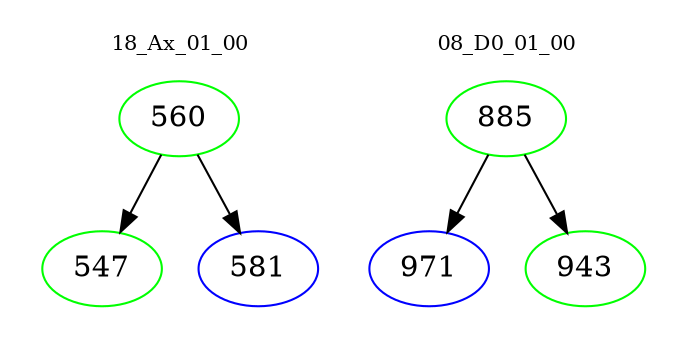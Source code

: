 digraph{
subgraph cluster_0 {
color = white
label = "18_Ax_01_00";
fontsize=10;
T0_560 [label="560", color="green"]
T0_560 -> T0_547 [color="black"]
T0_547 [label="547", color="green"]
T0_560 -> T0_581 [color="black"]
T0_581 [label="581", color="blue"]
}
subgraph cluster_1 {
color = white
label = "08_D0_01_00";
fontsize=10;
T1_885 [label="885", color="green"]
T1_885 -> T1_971 [color="black"]
T1_971 [label="971", color="blue"]
T1_885 -> T1_943 [color="black"]
T1_943 [label="943", color="green"]
}
}
